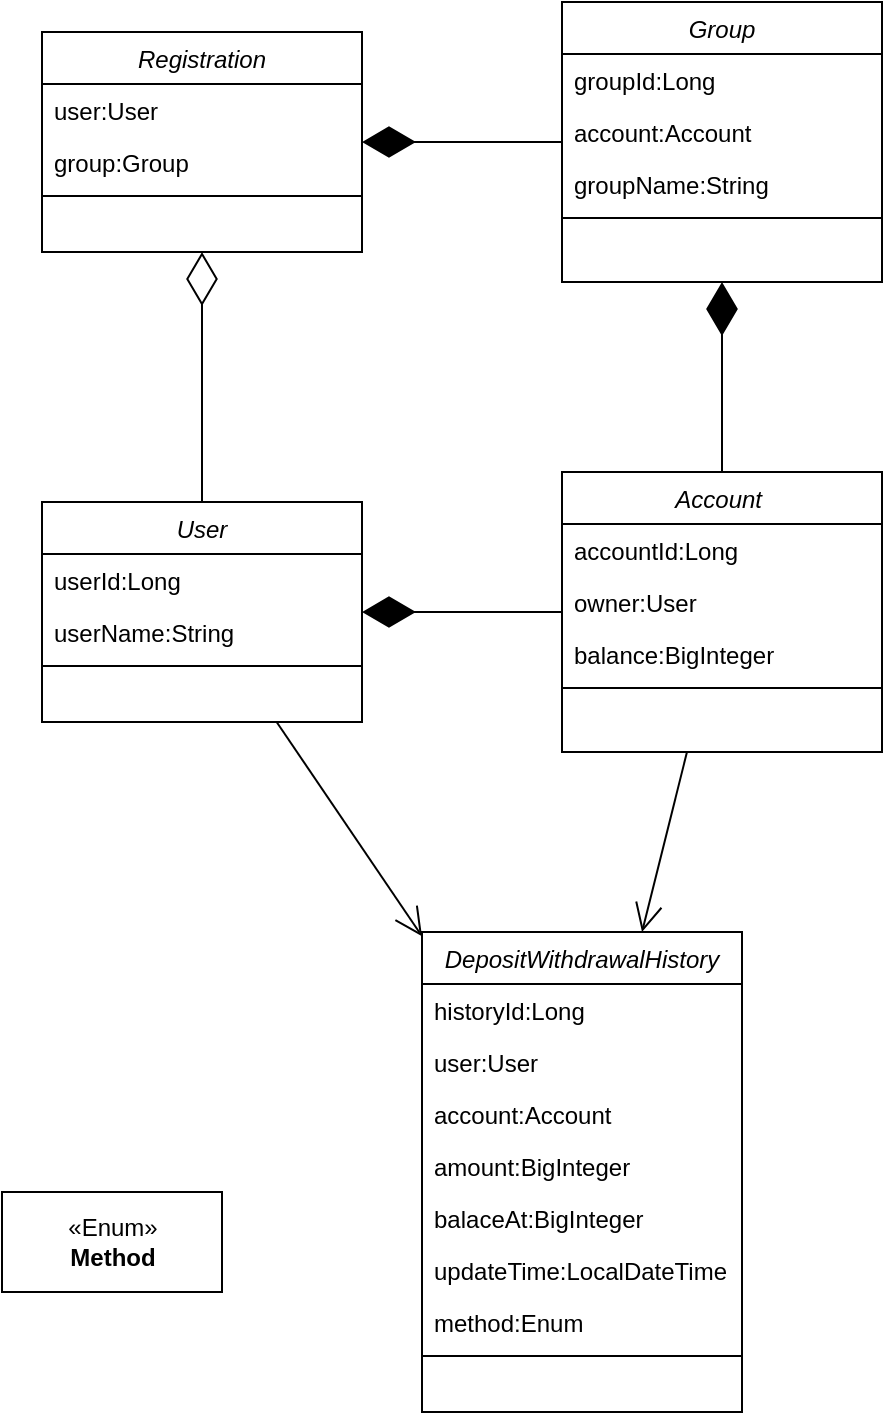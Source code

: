 <mxfile version="20.0.3" type="github">
  <diagram id="C5RBs43oDa-KdzZeNtuy" name="Page-1">
    <mxGraphModel dx="1426" dy="769" grid="1" gridSize="10" guides="1" tooltips="1" connect="1" arrows="1" fold="1" page="1" pageScale="1" pageWidth="827" pageHeight="1169" math="0" shadow="0">
      <root>
        <mxCell id="WIyWlLk6GJQsqaUBKTNV-0" />
        <mxCell id="WIyWlLk6GJQsqaUBKTNV-1" parent="WIyWlLk6GJQsqaUBKTNV-0" />
        <mxCell id="zkfFHV4jXpPFQw0GAbJ--0" value="User" style="swimlane;fontStyle=2;align=center;verticalAlign=top;childLayout=stackLayout;horizontal=1;startSize=26;horizontalStack=0;resizeParent=1;resizeLast=0;collapsible=1;marginBottom=0;rounded=0;shadow=0;strokeWidth=1;" parent="WIyWlLk6GJQsqaUBKTNV-1" vertex="1">
          <mxGeometry x="330" y="345" width="160" height="110" as="geometry">
            <mxRectangle x="70" y="250" width="160" height="26" as="alternateBounds" />
          </mxGeometry>
        </mxCell>
        <mxCell id="zkfFHV4jXpPFQw0GAbJ--1" value="userId:Long" style="text;align=left;verticalAlign=top;spacingLeft=4;spacingRight=4;overflow=hidden;rotatable=0;points=[[0,0.5],[1,0.5]];portConstraint=eastwest;" parent="zkfFHV4jXpPFQw0GAbJ--0" vertex="1">
          <mxGeometry y="26" width="160" height="26" as="geometry" />
        </mxCell>
        <mxCell id="zkfFHV4jXpPFQw0GAbJ--2" value="userName:String" style="text;align=left;verticalAlign=top;spacingLeft=4;spacingRight=4;overflow=hidden;rotatable=0;points=[[0,0.5],[1,0.5]];portConstraint=eastwest;rounded=0;shadow=0;html=0;" parent="zkfFHV4jXpPFQw0GAbJ--0" vertex="1">
          <mxGeometry y="52" width="160" height="26" as="geometry" />
        </mxCell>
        <mxCell id="zkfFHV4jXpPFQw0GAbJ--4" value="" style="line;html=1;strokeWidth=1;align=left;verticalAlign=middle;spacingTop=-1;spacingLeft=3;spacingRight=3;rotatable=0;labelPosition=right;points=[];portConstraint=eastwest;" parent="zkfFHV4jXpPFQw0GAbJ--0" vertex="1">
          <mxGeometry y="78" width="160" height="8" as="geometry" />
        </mxCell>
        <mxCell id="YPrKmQot3H7VgzjIuJ14-1" value="Group" style="swimlane;fontStyle=2;align=center;verticalAlign=top;childLayout=stackLayout;horizontal=1;startSize=26;horizontalStack=0;resizeParent=1;resizeLast=0;collapsible=1;marginBottom=0;rounded=0;shadow=0;strokeWidth=1;" vertex="1" parent="WIyWlLk6GJQsqaUBKTNV-1">
          <mxGeometry x="590" y="95" width="160" height="140" as="geometry">
            <mxRectangle x="230" y="140" width="160" height="26" as="alternateBounds" />
          </mxGeometry>
        </mxCell>
        <mxCell id="YPrKmQot3H7VgzjIuJ14-2" value="groupId:Long" style="text;align=left;verticalAlign=top;spacingLeft=4;spacingRight=4;overflow=hidden;rotatable=0;points=[[0,0.5],[1,0.5]];portConstraint=eastwest;" vertex="1" parent="YPrKmQot3H7VgzjIuJ14-1">
          <mxGeometry y="26" width="160" height="26" as="geometry" />
        </mxCell>
        <mxCell id="YPrKmQot3H7VgzjIuJ14-3" value="account:Account" style="text;align=left;verticalAlign=top;spacingLeft=4;spacingRight=4;overflow=hidden;rotatable=0;points=[[0,0.5],[1,0.5]];portConstraint=eastwest;rounded=0;shadow=0;html=0;" vertex="1" parent="YPrKmQot3H7VgzjIuJ14-1">
          <mxGeometry y="52" width="160" height="26" as="geometry" />
        </mxCell>
        <mxCell id="YPrKmQot3H7VgzjIuJ14-10" value="groupName:String" style="text;align=left;verticalAlign=top;spacingLeft=4;spacingRight=4;overflow=hidden;rotatable=0;points=[[0,0.5],[1,0.5]];portConstraint=eastwest;rounded=0;shadow=0;html=0;" vertex="1" parent="YPrKmQot3H7VgzjIuJ14-1">
          <mxGeometry y="78" width="160" height="26" as="geometry" />
        </mxCell>
        <mxCell id="YPrKmQot3H7VgzjIuJ14-4" value="" style="line;html=1;strokeWidth=1;align=left;verticalAlign=middle;spacingTop=-1;spacingLeft=3;spacingRight=3;rotatable=0;labelPosition=right;points=[];portConstraint=eastwest;" vertex="1" parent="YPrKmQot3H7VgzjIuJ14-1">
          <mxGeometry y="104" width="160" height="8" as="geometry" />
        </mxCell>
        <mxCell id="YPrKmQot3H7VgzjIuJ14-6" value="Registration" style="swimlane;fontStyle=2;align=center;verticalAlign=top;childLayout=stackLayout;horizontal=1;startSize=26;horizontalStack=0;resizeParent=1;resizeLast=0;collapsible=1;marginBottom=0;rounded=0;shadow=0;strokeWidth=1;" vertex="1" parent="WIyWlLk6GJQsqaUBKTNV-1">
          <mxGeometry x="330" y="110" width="160" height="110" as="geometry">
            <mxRectangle x="230" y="140" width="160" height="26" as="alternateBounds" />
          </mxGeometry>
        </mxCell>
        <mxCell id="YPrKmQot3H7VgzjIuJ14-7" value="user:User" style="text;align=left;verticalAlign=top;spacingLeft=4;spacingRight=4;overflow=hidden;rotatable=0;points=[[0,0.5],[1,0.5]];portConstraint=eastwest;" vertex="1" parent="YPrKmQot3H7VgzjIuJ14-6">
          <mxGeometry y="26" width="160" height="26" as="geometry" />
        </mxCell>
        <mxCell id="YPrKmQot3H7VgzjIuJ14-8" value="group:Group" style="text;align=left;verticalAlign=top;spacingLeft=4;spacingRight=4;overflow=hidden;rotatable=0;points=[[0,0.5],[1,0.5]];portConstraint=eastwest;rounded=0;shadow=0;html=0;" vertex="1" parent="YPrKmQot3H7VgzjIuJ14-6">
          <mxGeometry y="52" width="160" height="26" as="geometry" />
        </mxCell>
        <mxCell id="YPrKmQot3H7VgzjIuJ14-9" value="" style="line;html=1;strokeWidth=1;align=left;verticalAlign=middle;spacingTop=-1;spacingLeft=3;spacingRight=3;rotatable=0;labelPosition=right;points=[];portConstraint=eastwest;" vertex="1" parent="YPrKmQot3H7VgzjIuJ14-6">
          <mxGeometry y="78" width="160" height="8" as="geometry" />
        </mxCell>
        <mxCell id="YPrKmQot3H7VgzjIuJ14-11" value="Account " style="swimlane;fontStyle=2;align=center;verticalAlign=top;childLayout=stackLayout;horizontal=1;startSize=26;horizontalStack=0;resizeParent=1;resizeLast=0;collapsible=1;marginBottom=0;rounded=0;shadow=0;strokeWidth=1;" vertex="1" parent="WIyWlLk6GJQsqaUBKTNV-1">
          <mxGeometry x="590" y="330" width="160" height="140" as="geometry">
            <mxRectangle x="230" y="140" width="160" height="26" as="alternateBounds" />
          </mxGeometry>
        </mxCell>
        <mxCell id="YPrKmQot3H7VgzjIuJ14-12" value="accountId:Long" style="text;align=left;verticalAlign=top;spacingLeft=4;spacingRight=4;overflow=hidden;rotatable=0;points=[[0,0.5],[1,0.5]];portConstraint=eastwest;" vertex="1" parent="YPrKmQot3H7VgzjIuJ14-11">
          <mxGeometry y="26" width="160" height="26" as="geometry" />
        </mxCell>
        <mxCell id="YPrKmQot3H7VgzjIuJ14-13" value="owner:User" style="text;align=left;verticalAlign=top;spacingLeft=4;spacingRight=4;overflow=hidden;rotatable=0;points=[[0,0.5],[1,0.5]];portConstraint=eastwest;rounded=0;shadow=0;html=0;" vertex="1" parent="YPrKmQot3H7VgzjIuJ14-11">
          <mxGeometry y="52" width="160" height="26" as="geometry" />
        </mxCell>
        <mxCell id="YPrKmQot3H7VgzjIuJ14-15" value="balance:BigInteger" style="text;align=left;verticalAlign=top;spacingLeft=4;spacingRight=4;overflow=hidden;rotatable=0;points=[[0,0.5],[1,0.5]];portConstraint=eastwest;rounded=0;shadow=0;html=0;" vertex="1" parent="YPrKmQot3H7VgzjIuJ14-11">
          <mxGeometry y="78" width="160" height="26" as="geometry" />
        </mxCell>
        <mxCell id="YPrKmQot3H7VgzjIuJ14-14" value="" style="line;html=1;strokeWidth=1;align=left;verticalAlign=middle;spacingTop=-1;spacingLeft=3;spacingRight=3;rotatable=0;labelPosition=right;points=[];portConstraint=eastwest;" vertex="1" parent="YPrKmQot3H7VgzjIuJ14-11">
          <mxGeometry y="104" width="160" height="8" as="geometry" />
        </mxCell>
        <mxCell id="YPrKmQot3H7VgzjIuJ14-16" value="DepositWithdrawalHistory" style="swimlane;fontStyle=2;align=center;verticalAlign=top;childLayout=stackLayout;horizontal=1;startSize=26;horizontalStack=0;resizeParent=1;resizeLast=0;collapsible=1;marginBottom=0;rounded=0;shadow=0;strokeWidth=1;" vertex="1" parent="WIyWlLk6GJQsqaUBKTNV-1">
          <mxGeometry x="520" y="560" width="160" height="240" as="geometry">
            <mxRectangle x="230" y="140" width="160" height="26" as="alternateBounds" />
          </mxGeometry>
        </mxCell>
        <mxCell id="YPrKmQot3H7VgzjIuJ14-17" value="historyId:Long" style="text;align=left;verticalAlign=top;spacingLeft=4;spacingRight=4;overflow=hidden;rotatable=0;points=[[0,0.5],[1,0.5]];portConstraint=eastwest;" vertex="1" parent="YPrKmQot3H7VgzjIuJ14-16">
          <mxGeometry y="26" width="160" height="26" as="geometry" />
        </mxCell>
        <mxCell id="YPrKmQot3H7VgzjIuJ14-18" value="user:User" style="text;align=left;verticalAlign=top;spacingLeft=4;spacingRight=4;overflow=hidden;rotatable=0;points=[[0,0.5],[1,0.5]];portConstraint=eastwest;rounded=0;shadow=0;html=0;" vertex="1" parent="YPrKmQot3H7VgzjIuJ14-16">
          <mxGeometry y="52" width="160" height="26" as="geometry" />
        </mxCell>
        <mxCell id="YPrKmQot3H7VgzjIuJ14-19" value="account:Account" style="text;align=left;verticalAlign=top;spacingLeft=4;spacingRight=4;overflow=hidden;rotatable=0;points=[[0,0.5],[1,0.5]];portConstraint=eastwest;rounded=0;shadow=0;html=0;" vertex="1" parent="YPrKmQot3H7VgzjIuJ14-16">
          <mxGeometry y="78" width="160" height="26" as="geometry" />
        </mxCell>
        <mxCell id="YPrKmQot3H7VgzjIuJ14-21" value="amount:BigInteger" style="text;align=left;verticalAlign=top;spacingLeft=4;spacingRight=4;overflow=hidden;rotatable=0;points=[[0,0.5],[1,0.5]];portConstraint=eastwest;rounded=0;shadow=0;html=0;" vertex="1" parent="YPrKmQot3H7VgzjIuJ14-16">
          <mxGeometry y="104" width="160" height="26" as="geometry" />
        </mxCell>
        <mxCell id="YPrKmQot3H7VgzjIuJ14-22" value="balaceAt:BigInteger" style="text;align=left;verticalAlign=top;spacingLeft=4;spacingRight=4;overflow=hidden;rotatable=0;points=[[0,0.5],[1,0.5]];portConstraint=eastwest;rounded=0;shadow=0;html=0;" vertex="1" parent="YPrKmQot3H7VgzjIuJ14-16">
          <mxGeometry y="130" width="160" height="26" as="geometry" />
        </mxCell>
        <mxCell id="YPrKmQot3H7VgzjIuJ14-23" value="updateTime:LocalDateTime" style="text;align=left;verticalAlign=top;spacingLeft=4;spacingRight=4;overflow=hidden;rotatable=0;points=[[0,0.5],[1,0.5]];portConstraint=eastwest;rounded=0;shadow=0;html=0;" vertex="1" parent="YPrKmQot3H7VgzjIuJ14-16">
          <mxGeometry y="156" width="160" height="26" as="geometry" />
        </mxCell>
        <mxCell id="YPrKmQot3H7VgzjIuJ14-24" value="method:Enum" style="text;align=left;verticalAlign=top;spacingLeft=4;spacingRight=4;overflow=hidden;rotatable=0;points=[[0,0.5],[1,0.5]];portConstraint=eastwest;rounded=0;shadow=0;html=0;" vertex="1" parent="YPrKmQot3H7VgzjIuJ14-16">
          <mxGeometry y="182" width="160" height="26" as="geometry" />
        </mxCell>
        <mxCell id="YPrKmQot3H7VgzjIuJ14-20" value="" style="line;html=1;strokeWidth=1;align=left;verticalAlign=middle;spacingTop=-1;spacingLeft=3;spacingRight=3;rotatable=0;labelPosition=right;points=[];portConstraint=eastwest;" vertex="1" parent="YPrKmQot3H7VgzjIuJ14-16">
          <mxGeometry y="208" width="160" height="8" as="geometry" />
        </mxCell>
        <mxCell id="YPrKmQot3H7VgzjIuJ14-29" value="«Enum»&lt;br&gt;&lt;b&gt;Method&lt;/b&gt;" style="html=1;" vertex="1" parent="WIyWlLk6GJQsqaUBKTNV-1">
          <mxGeometry x="310" y="690" width="110" height="50" as="geometry" />
        </mxCell>
        <mxCell id="YPrKmQot3H7VgzjIuJ14-30" value="" style="endArrow=diamondThin;endFill=1;endSize=24;html=1;rounded=0;" edge="1" parent="WIyWlLk6GJQsqaUBKTNV-1" source="YPrKmQot3H7VgzjIuJ14-1" target="YPrKmQot3H7VgzjIuJ14-6">
          <mxGeometry width="160" relative="1" as="geometry">
            <mxPoint x="710" y="370" as="sourcePoint" />
            <mxPoint x="490" y="290" as="targetPoint" />
          </mxGeometry>
        </mxCell>
        <mxCell id="YPrKmQot3H7VgzjIuJ14-31" value="" style="endArrow=diamondThin;endFill=0;endSize=24;html=1;rounded=0;" edge="1" parent="WIyWlLk6GJQsqaUBKTNV-1" source="zkfFHV4jXpPFQw0GAbJ--0" target="YPrKmQot3H7VgzjIuJ14-6">
          <mxGeometry width="160" relative="1" as="geometry">
            <mxPoint x="330" y="400" as="sourcePoint" />
            <mxPoint x="490" y="400" as="targetPoint" />
          </mxGeometry>
        </mxCell>
        <mxCell id="YPrKmQot3H7VgzjIuJ14-32" value="" style="endArrow=diamondThin;endFill=1;endSize=24;html=1;rounded=0;" edge="1" parent="WIyWlLk6GJQsqaUBKTNV-1" source="YPrKmQot3H7VgzjIuJ14-11" target="zkfFHV4jXpPFQw0GAbJ--0">
          <mxGeometry width="160" relative="1" as="geometry">
            <mxPoint x="250" y="560" as="sourcePoint" />
            <mxPoint x="490" y="400" as="targetPoint" />
            <Array as="points" />
          </mxGeometry>
        </mxCell>
        <mxCell id="YPrKmQot3H7VgzjIuJ14-33" value="" style="endArrow=diamondThin;endFill=1;endSize=24;html=1;rounded=0;" edge="1" parent="WIyWlLk6GJQsqaUBKTNV-1" source="YPrKmQot3H7VgzjIuJ14-11" target="YPrKmQot3H7VgzjIuJ14-1">
          <mxGeometry width="160" relative="1" as="geometry">
            <mxPoint x="600" y="410" as="sourcePoint" />
            <mxPoint x="500" y="410" as="targetPoint" />
            <Array as="points" />
          </mxGeometry>
        </mxCell>
        <mxCell id="YPrKmQot3H7VgzjIuJ14-35" value="" style="endArrow=open;endFill=1;endSize=12;html=1;rounded=0;" edge="1" parent="WIyWlLk6GJQsqaUBKTNV-1" source="zkfFHV4jXpPFQw0GAbJ--0" target="YPrKmQot3H7VgzjIuJ14-16">
          <mxGeometry width="160" relative="1" as="geometry">
            <mxPoint x="330" y="450" as="sourcePoint" />
            <mxPoint x="490" y="450" as="targetPoint" />
          </mxGeometry>
        </mxCell>
        <mxCell id="YPrKmQot3H7VgzjIuJ14-36" value="" style="endArrow=open;endFill=1;endSize=12;html=1;rounded=0;" edge="1" parent="WIyWlLk6GJQsqaUBKTNV-1" source="YPrKmQot3H7VgzjIuJ14-11" target="YPrKmQot3H7VgzjIuJ14-16">
          <mxGeometry width="160" relative="1" as="geometry">
            <mxPoint x="457.321" y="465" as="sourcePoint" />
            <mxPoint x="530" y="572.105" as="targetPoint" />
          </mxGeometry>
        </mxCell>
      </root>
    </mxGraphModel>
  </diagram>
</mxfile>
